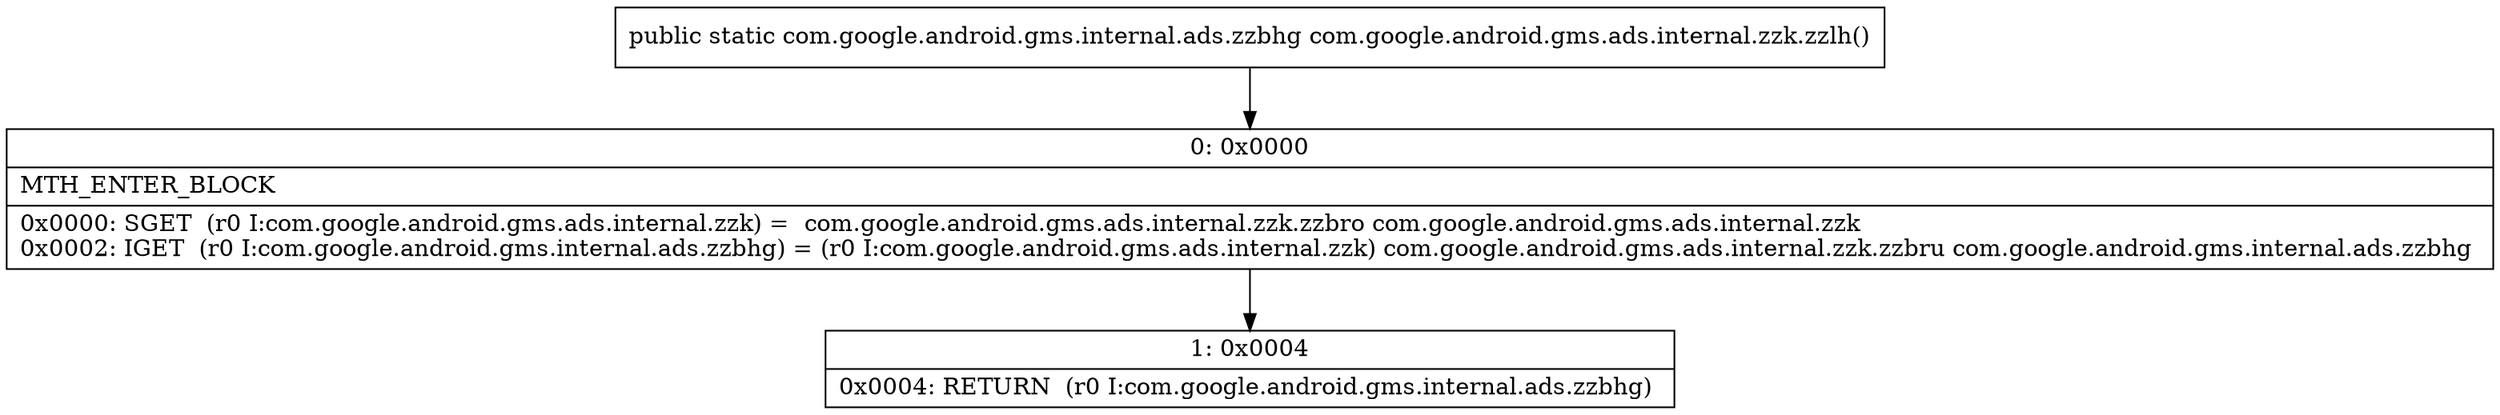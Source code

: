 digraph "CFG forcom.google.android.gms.ads.internal.zzk.zzlh()Lcom\/google\/android\/gms\/internal\/ads\/zzbhg;" {
Node_0 [shape=record,label="{0\:\ 0x0000|MTH_ENTER_BLOCK\l|0x0000: SGET  (r0 I:com.google.android.gms.ads.internal.zzk) =  com.google.android.gms.ads.internal.zzk.zzbro com.google.android.gms.ads.internal.zzk \l0x0002: IGET  (r0 I:com.google.android.gms.internal.ads.zzbhg) = (r0 I:com.google.android.gms.ads.internal.zzk) com.google.android.gms.ads.internal.zzk.zzbru com.google.android.gms.internal.ads.zzbhg \l}"];
Node_1 [shape=record,label="{1\:\ 0x0004|0x0004: RETURN  (r0 I:com.google.android.gms.internal.ads.zzbhg) \l}"];
MethodNode[shape=record,label="{public static com.google.android.gms.internal.ads.zzbhg com.google.android.gms.ads.internal.zzk.zzlh() }"];
MethodNode -> Node_0;
Node_0 -> Node_1;
}

